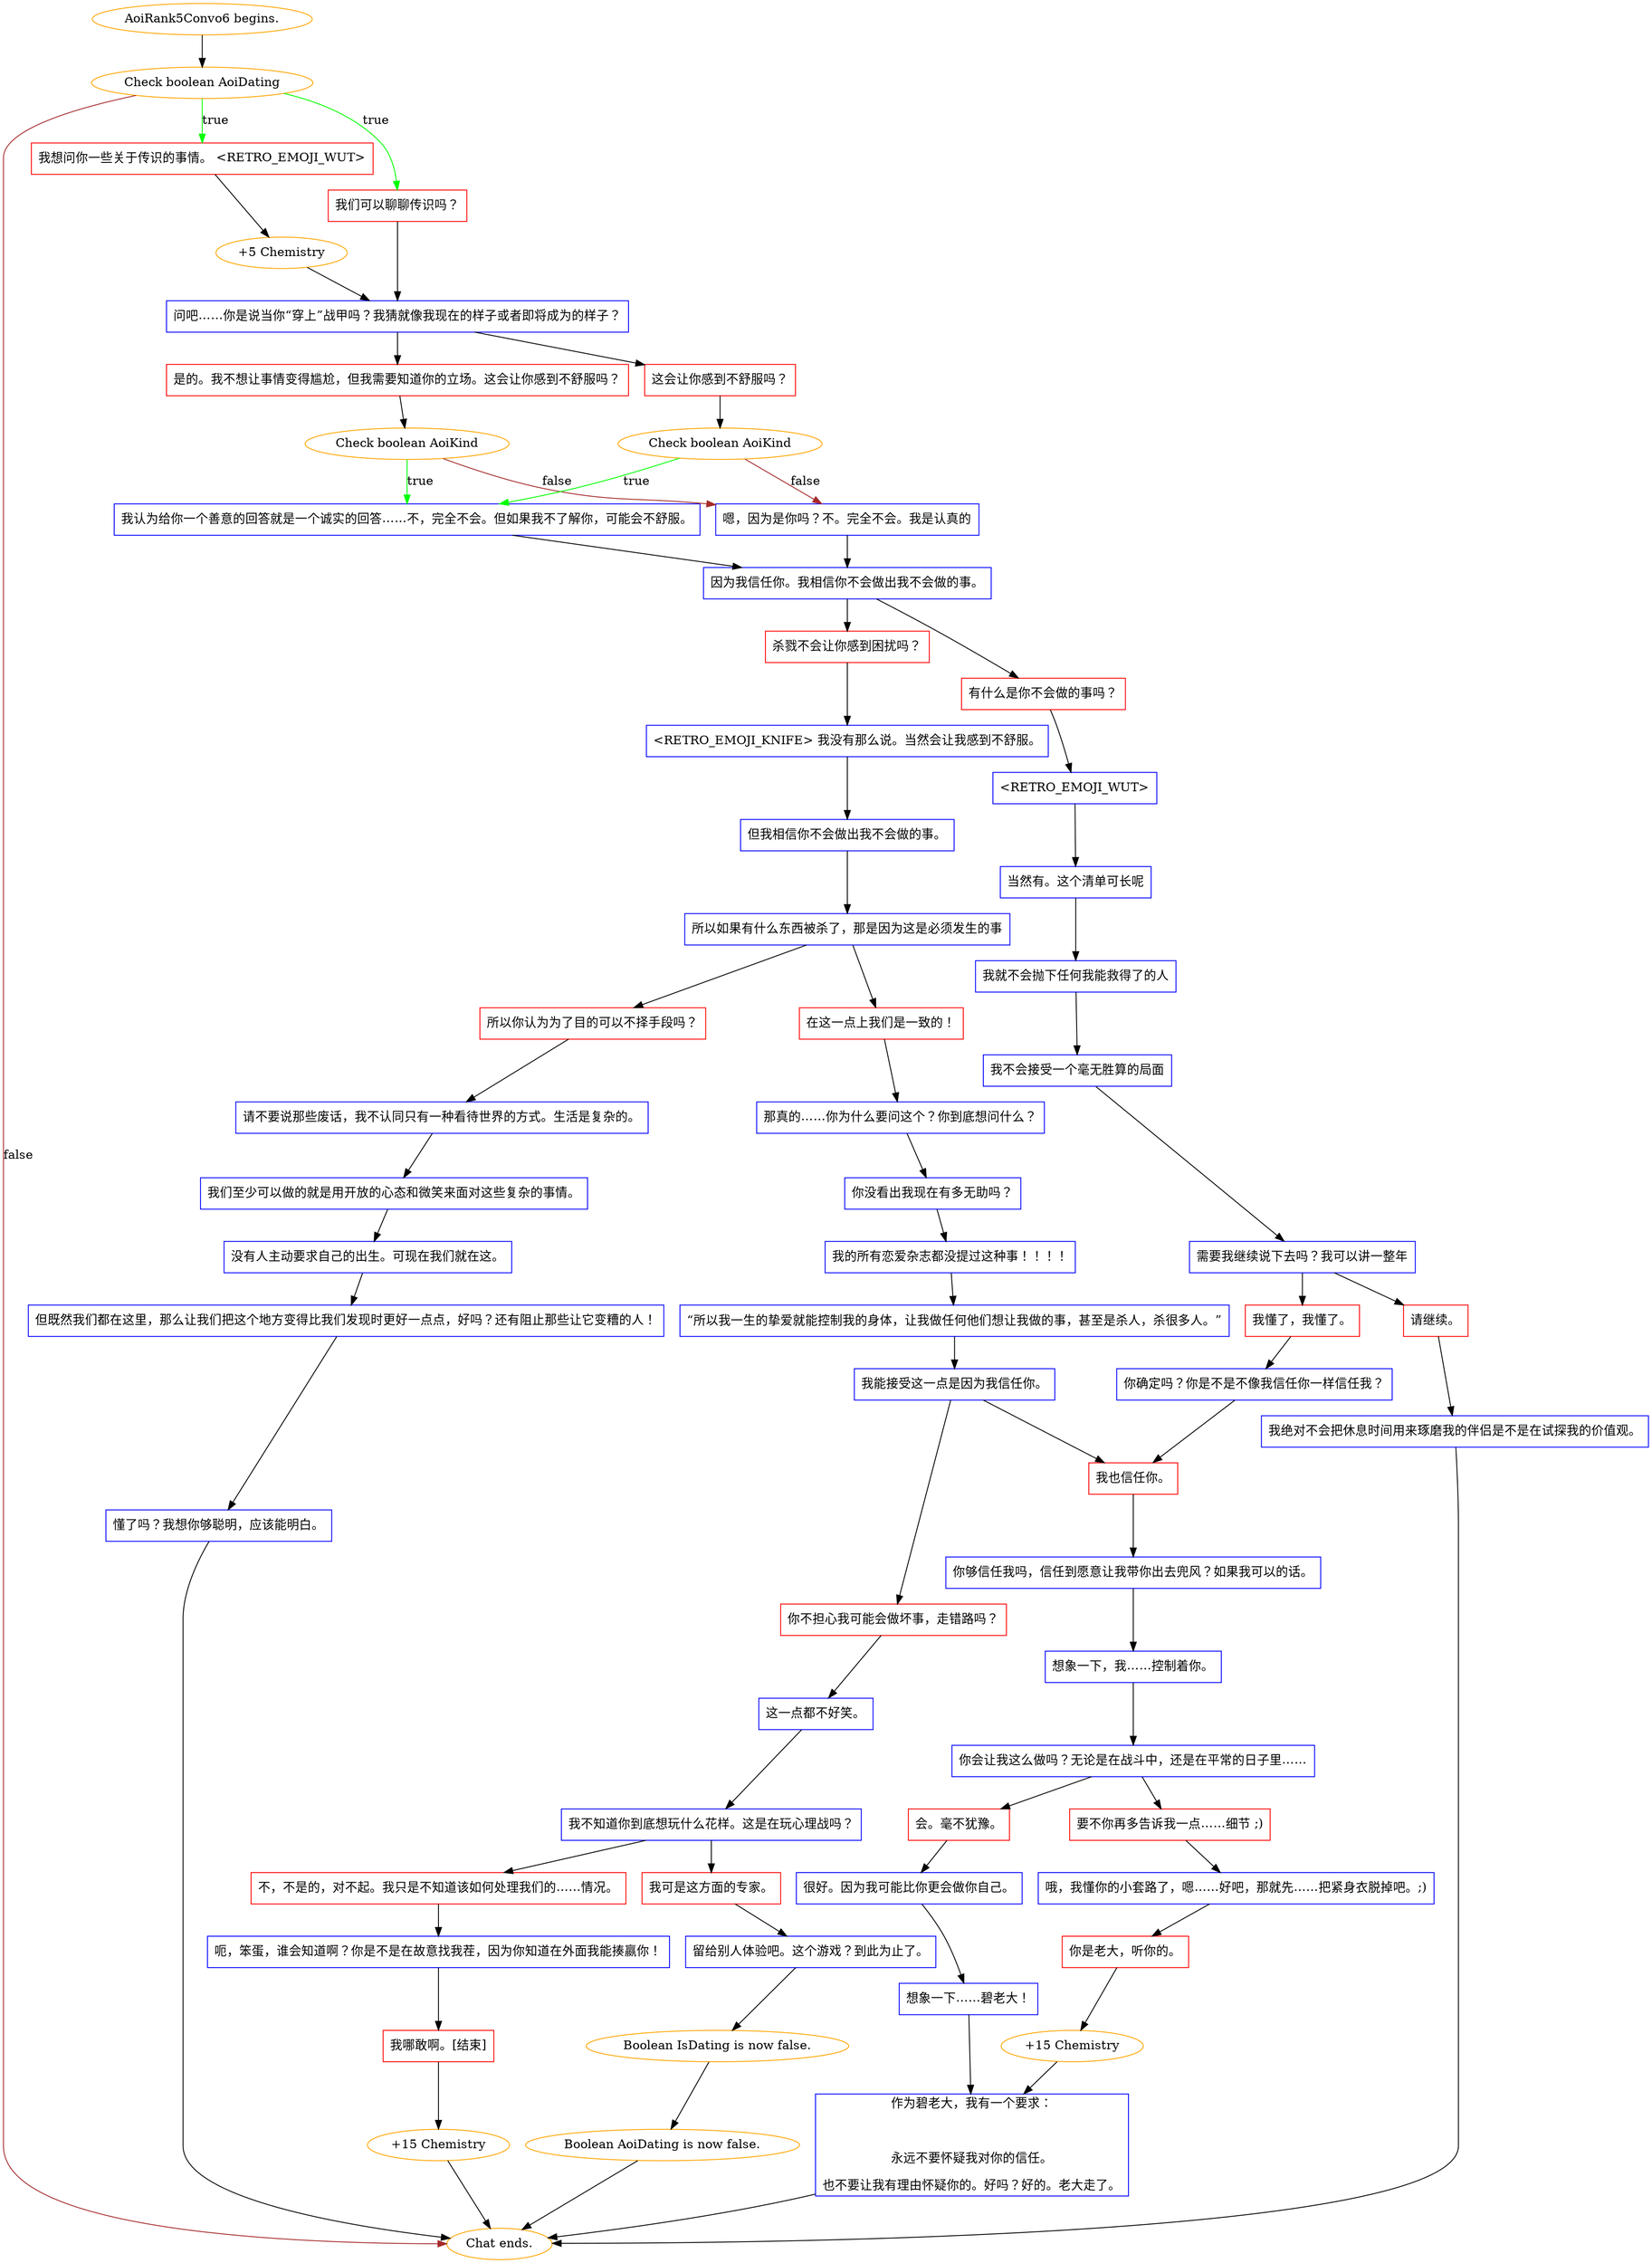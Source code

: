 digraph {
	"AoiRank5Convo6 begins." [color=orange];
		"AoiRank5Convo6 begins." -> j1576330456;
	j1576330456 [label="Check boolean AoiDating",color=orange];
		j1576330456 -> j1219511970 [label=true,color=green];
		j1576330456 -> j967454282 [label=true,color=green];
		j1576330456 -> "Chat ends." [label=false,color=brown];
	j1219511970 [label="我想问你一些关于传识的事情。 <RETRO_EMOJI_WUT>",shape=box,color=red];
		j1219511970 -> j3014035212;
	j967454282 [label="我们可以聊聊传识吗？",shape=box,color=red];
		j967454282 -> j2388320841;
	"Chat ends." [color=orange];
	j3014035212 [label="+5 Chemistry",color=orange];
		j3014035212 -> j2388320841;
	j2388320841 [label="问吧……你是说当你“穿上”战甲吗？我猜就像我现在的样子或者即将成为的样子？",shape=box,color=blue];
		j2388320841 -> j1909331142;
		j2388320841 -> j3756241434;
	j1909331142 [label="是的。我不想让事情变得尴尬，但我需要知道你的立场。这会让你感到不舒服吗？",shape=box,color=red];
		j1909331142 -> j171151490;
	j3756241434 [label="这会让你感到不舒服吗？",shape=box,color=red];
		j3756241434 -> j876495451;
	j171151490 [label="Check boolean AoiKind",color=orange];
		j171151490 -> j3672174405 [label=true,color=green];
		j171151490 -> j4230113860 [label=false,color=brown];
	j876495451 [label="Check boolean AoiKind",color=orange];
		j876495451 -> j3672174405 [label=true,color=green];
		j876495451 -> j4230113860 [label=false,color=brown];
	j3672174405 [label="我认为给你一个善意的回答就是一个诚实的回答……不，完全不会。但如果我不了解你，可能会不舒服。",shape=box,color=blue];
		j3672174405 -> j1704923550;
	j4230113860 [label="嗯，因为是你吗？不。完全不会。我是认真的",shape=box,color=blue];
		j4230113860 -> j1704923550;
	j1704923550 [label="因为我信任你。我相信你不会做出我不会做的事。",shape=box,color=blue];
		j1704923550 -> j2401975870;
		j1704923550 -> j185674063;
	j2401975870 [label="有什么是你不会做的事吗？",shape=box,color=red];
		j2401975870 -> j721721212;
	j185674063 [label="杀戮不会让你感到困扰吗？",shape=box,color=red];
		j185674063 -> j234380461;
	j721721212 [label="<RETRO_EMOJI_WUT>",shape=box,color=blue];
		j721721212 -> j2841950471;
	j234380461 [label="<RETRO_EMOJI_KNIFE> 我没有那么说。当然会让我感到不舒服。",shape=box,color=blue];
		j234380461 -> j2026033761;
	j2841950471 [label="当然有。这个清单可长呢",shape=box,color=blue];
		j2841950471 -> j1088025223;
	j2026033761 [label="但我相信你不会做出我不会做的事。",shape=box,color=blue];
		j2026033761 -> j2065796706;
	j1088025223 [label="我就不会抛下任何我能救得了的人",shape=box,color=blue];
		j1088025223 -> j2080686824;
	j2065796706 [label="所以如果有什么东西被杀了，那是因为这是必须发生的事",shape=box,color=blue];
		j2065796706 -> j335468789;
		j2065796706 -> j3977461177;
	j2080686824 [label="我不会接受一个毫无胜算的局面",shape=box,color=blue];
		j2080686824 -> j1930682022;
	j335468789 [label="所以你认为为了目的可以不择手段吗？",shape=box,color=red];
		j335468789 -> j821210615;
	j3977461177 [label="在这一点上我们是一致的！",shape=box,color=red];
		j3977461177 -> j2678360930;
	j1930682022 [label="需要我继续说下去吗？我可以讲一整年",shape=box,color=blue];
		j1930682022 -> j3748706770;
		j1930682022 -> j1742616906;
	j821210615 [label="请不要说那些废话，我不认同只有一种看待世界的方式。生活是复杂的。",shape=box,color=blue];
		j821210615 -> j2518993126;
	j2678360930 [label="那真的……你为什么要问这个？你到底想问什么？",shape=box,color=blue];
		j2678360930 -> j4104493229;
	j3748706770 [label="请继续。",shape=box,color=red];
		j3748706770 -> j3066006368;
	j1742616906 [label="我懂了，我懂了。",shape=box,color=red];
		j1742616906 -> j474156780;
	j2518993126 [label="我们至少可以做的就是用开放的心态和微笑来面对这些复杂的事情。",shape=box,color=blue];
		j2518993126 -> j2560290087;
	j4104493229 [label="你没看出我现在有多无助吗？",shape=box,color=blue];
		j4104493229 -> j1834882931;
	j3066006368 [label="我绝对不会把休息时间用来琢磨我的伴侣是不是在试探我的价值观。",shape=box,color=blue];
		j3066006368 -> "Chat ends.";
	j474156780 [label="你确定吗？你是不是不像我信任你一样信任我？",shape=box,color=blue];
		j474156780 -> j2339830887;
	j2560290087 [label="没有人主动要求自己的出生。可现在我们就在这。",shape=box,color=blue];
		j2560290087 -> j994922719;
	j1834882931 [label="我的所有恋爱杂志都没提过这种事！！！！",shape=box,color=blue];
		j1834882931 -> j2081472400;
	j2339830887 [label="我也信任你。",shape=box,color=red];
		j2339830887 -> j2102863960;
	j994922719 [label="但既然我们都在这里，那么让我们把这个地方变得比我们发现时更好一点点，好吗？还有阻止那些让它变糟的人！",shape=box,color=blue];
		j994922719 -> j3275551224;
	j2081472400 [label="“所以我一生的挚爱就能控制我的身体，让我做任何他们想让我做的事，甚至是杀人，杀很多人。”",shape=box,color=blue];
		j2081472400 -> j3575959103;
	j2102863960 [label="你够信任我吗，信任到愿意让我带你出去兜风？如果我可以的话。",shape=box,color=blue];
		j2102863960 -> j2352581780;
	j3275551224 [label="懂了吗？我想你够聪明，应该能明白。",shape=box,color=blue];
		j3275551224 -> "Chat ends.";
	j3575959103 [label="我能接受这一点是因为我信任你。",shape=box,color=blue];
		j3575959103 -> j2339830887;
		j3575959103 -> j3447079211;
	j2352581780 [label="想象一下，我……控制着你。",shape=box,color=blue];
		j2352581780 -> j1643649946;
	j3447079211 [label="你不担心我可能会做坏事，走错路吗？",shape=box,color=red];
		j3447079211 -> j4027667003;
	j1643649946 [label="你会让我这么做吗？无论是在战斗中，还是在平常的日子里……",shape=box,color=blue];
		j1643649946 -> j2236510323;
		j1643649946 -> j2346824745;
	j4027667003 [label="这一点都不好笑。",shape=box,color=blue];
		j4027667003 -> j1295943236;
	j2236510323 [label="要不你再多告诉我一点……细节 ;)",shape=box,color=red];
		j2236510323 -> j4275449534;
	j2346824745 [label="会。毫不犹豫。",shape=box,color=red];
		j2346824745 -> j1344218129;
	j1295943236 [label="我不知道你到底想玩什么花样。这是在玩心理战吗？",shape=box,color=blue];
		j1295943236 -> j1539012356;
		j1295943236 -> j3756683968;
	j4275449534 [label="哦，我懂你的小套路了，嗯……好吧，那就先……把紧身衣脱掉吧。;)",shape=box,color=blue];
		j4275449534 -> j6158311;
	j1344218129 [label="很好。因为我可能比你更会做你自己。",shape=box,color=blue];
		j1344218129 -> j2764954080;
	j1539012356 [label="我可是这方面的专家。",shape=box,color=red];
		j1539012356 -> j3849982323;
	j3756683968 [label="不，不是的，对不起。我只是不知道该如何处理我们的……情况。",shape=box,color=red];
		j3756683968 -> j2707597460;
	j6158311 [label="你是老大，听你的。",shape=box,color=red];
		j6158311 -> j3284389280;
	j2764954080 [label="想象一下……碧老大！",shape=box,color=blue];
		j2764954080 -> j957335799;
	j3849982323 [label="留给别人体验吧。这个游戏？到此为止了。",shape=box,color=blue];
		j3849982323 -> j2209722290;
	j2707597460 [label="呃，笨蛋，谁会知道啊？你是不是在故意找我茬，因为你知道在外面我能揍嬴你！",shape=box,color=blue];
		j2707597460 -> j3796339546;
	j3284389280 [label="+15 Chemistry",color=orange];
		j3284389280 -> j957335799;
	j957335799 [label="作为碧老大，我有一个要求：

永远不要怀疑我对你的信任。
也不要让我有理由怀疑你的。好吗？好的。老大走了。",shape=box,color=blue];
		j957335799 -> "Chat ends.";
	j2209722290 [label="Boolean IsDating is now false.",color=orange];
		j2209722290 -> j1296492913;
	j3796339546 [label="我哪敢啊。[结束]",shape=box,color=red];
		j3796339546 -> j374273682;
	j1296492913 [label="Boolean AoiDating is now false.",color=orange];
		j1296492913 -> "Chat ends.";
	j374273682 [label="+15 Chemistry",color=orange];
		j374273682 -> "Chat ends.";
}